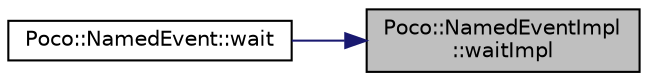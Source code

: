 digraph "Poco::NamedEventImpl::waitImpl"
{
 // LATEX_PDF_SIZE
  edge [fontname="Helvetica",fontsize="10",labelfontname="Helvetica",labelfontsize="10"];
  node [fontname="Helvetica",fontsize="10",shape=record];
  rankdir="RL";
  Node1 [label="Poco::NamedEventImpl\l::waitImpl",height=0.2,width=0.4,color="black", fillcolor="grey75", style="filled", fontcolor="black",tooltip=" "];
  Node1 -> Node2 [dir="back",color="midnightblue",fontsize="10",style="solid"];
  Node2 [label="Poco::NamedEvent::wait",height=0.2,width=0.4,color="black", fillcolor="white", style="filled",URL="$classPoco_1_1NamedEvent.html#a371be0e3fcb8e6905598acd7897d442b",tooltip=" "];
}
